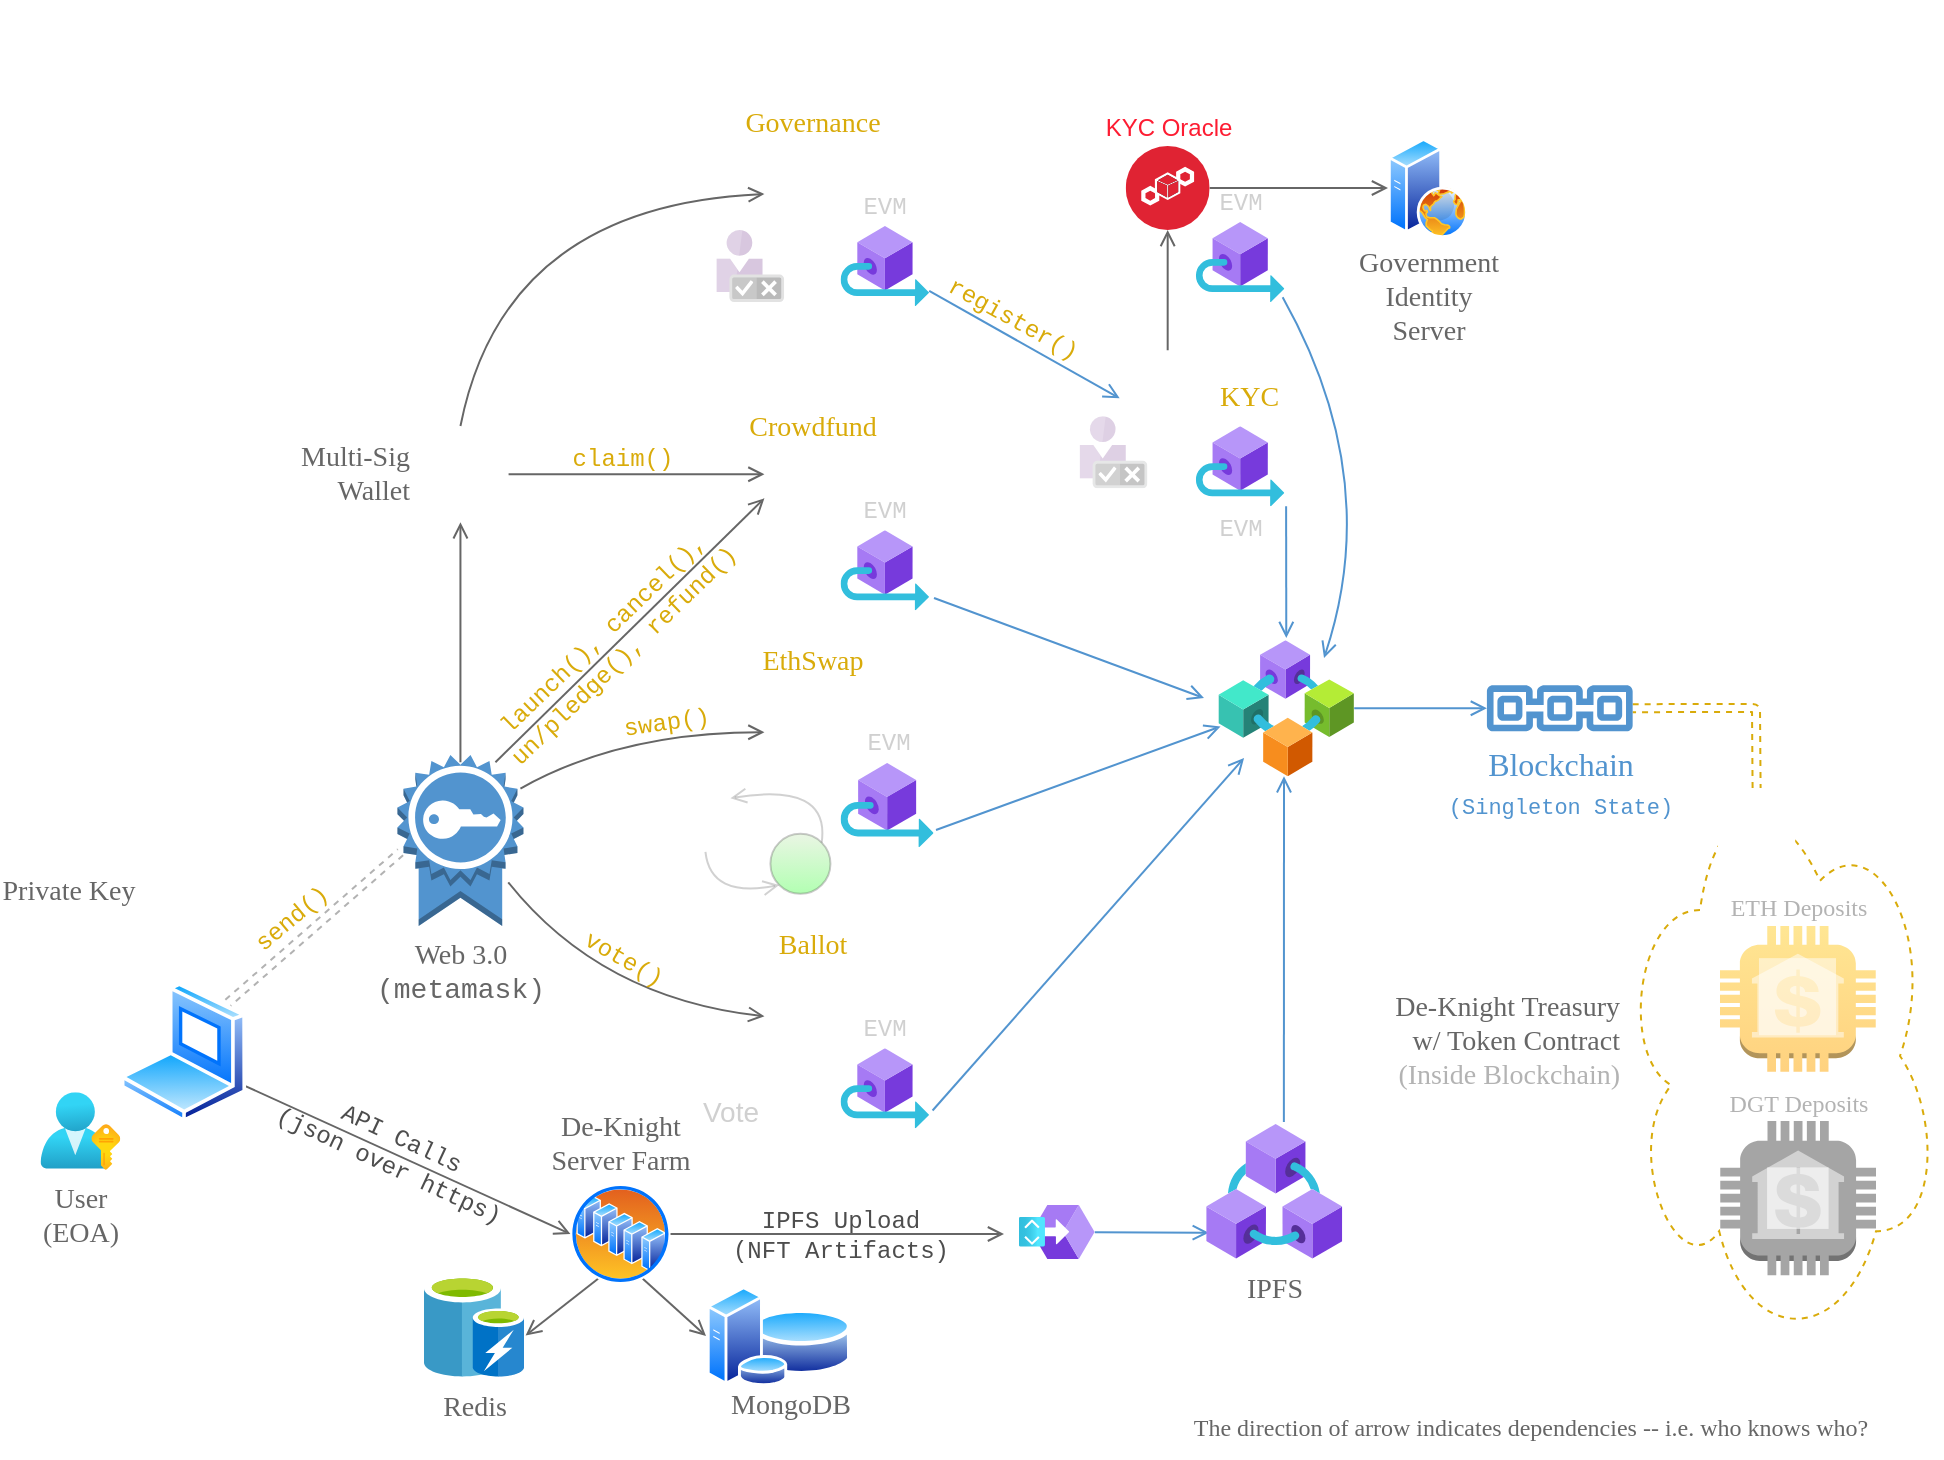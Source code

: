 <mxfile version="20.5.3" type="device"><diagram id="CzTbfuql-36a4De3iNGV" name="de-knight-architecture"><mxGraphModel dx="1221" dy="1400" grid="1" gridSize="10" guides="1" tooltips="1" connect="1" arrows="1" fold="1" page="1" pageScale="1" pageWidth="1169" pageHeight="827" math="0" shadow="0"><root><mxCell id="0"/><mxCell id="1" parent="0"/><mxCell id="_L-qcGpLO0ZkejXFmKvJ-22" value="" style="shape=image;html=1;verticalAlign=top;verticalLabelPosition=bottom;labelBackgroundColor=#ffffff;imageAspect=0;aspect=fixed;image=https://cdn0.iconfinder.com/data/icons/web-development-and-studio/512/12_bank_Architecture_building_court_estate_government_house_property-128.png;dashed=1;strokeColor=#D45B07;fontFamily=Comic Sans MS;fontSize=14;fontColor=#666666;fillColor=#B9E0A5;gradientColor=#00FF00;opacity=10;" vertex="1" parent="1"><mxGeometry x="825" y="-799" width="128" height="128" as="geometry"/></mxCell><mxCell id="_L-qcGpLO0ZkejXFmKvJ-14" value="&lt;font style=&quot;font-size: 14px;&quot;&gt;&lt;font style=&quot;font-size: 14px;&quot; color=&quot;#666666&quot;&gt;De-Knight Treasury&lt;br&gt;w/ Token Contract&lt;/font&gt;&lt;br&gt;(Inside Blockchain)&lt;/font&gt;" style="ellipse;shape=cloud;whiteSpace=wrap;html=1;labelBackgroundColor=none;fontFamily=Comic Sans MS;fontSize=11;fontColor=#B3B3B3;fillColor=none;dashed=1;strokeColor=#D9AB0A;labelPosition=left;verticalLabelPosition=middle;align=right;verticalAlign=middle;spacing=0;spacingLeft=13;spacingBottom=0;spacingTop=-15;" vertex="1" parent="1"><mxGeometry x="958" y="-417" width="160" height="292" as="geometry"/></mxCell><mxCell id="8PRdPqcWEEvDvs5QWRET-10" value="&lt;font style=&quot;font-size: 14px;&quot;&gt;EthSwap&lt;/font&gt;" style="shape=image;html=1;verticalAlign=bottom;verticalLabelPosition=top;labelBackgroundColor=none;imageAspect=0;aspect=fixed;image=https://cdn1.iconfinder.com/data/icons/business-488/128/12-128.png;imageBackground=none;imageBorder=none;fontColor=#D9AB0A;fontStyle=0;labelPosition=center;align=center;fontSize=14;fontFamily=Comic Sans MS;" parent="1" vertex="1"><mxGeometry x="530.22" y="-456.87" width="48" height="48" as="geometry"/></mxCell><mxCell id="tdxIL8HpgpXGs9-Mnloz-49" style="edgeStyle=none;curved=1;orthogonalLoop=1;jettySize=auto;html=1;entryX=0;entryY=0.25;entryDx=0;entryDy=0;strokeColor=#666666;fontColor=#4D4D4D;endArrow=open;endFill=0;spacingBottom=0;spacingTop=0;fontSize=14;" parent="1" source="8PRdPqcWEEvDvs5QWRET-11" target="tdxIL8HpgpXGs9-Mnloz-20" edge="1"><mxGeometry relative="1" as="geometry"/></mxCell><mxCell id="tdxIL8HpgpXGs9-Mnloz-51" value="claim()" style="edgeLabel;html=1;align=center;verticalAlign=middle;resizable=0;points=[];fontColor=#D9AB0A;labelBackgroundColor=none;fontSize=12;spacingBottom=1;fontStyle=0;fontFamily=Courier New;" parent="tdxIL8HpgpXGs9-Mnloz-49" vertex="1" connectable="0"><mxGeometry x="-0.342" y="-3" relative="1" as="geometry"><mxPoint x="14" y="-10" as="offset"/></mxGeometry></mxCell><mxCell id="tdxIL8HpgpXGs9-Mnloz-97" style="edgeStyle=none;curved=1;orthogonalLoop=1;jettySize=auto;html=1;exitX=0.5;exitY=0;exitDx=0;exitDy=0;entryX=0;entryY=0.5;entryDx=0;entryDy=0;strokeColor=#666666;fontSize=14;fontColor=#FD1C32;endArrow=open;endFill=0;" parent="1" source="8PRdPqcWEEvDvs5QWRET-11" target="tdxIL8HpgpXGs9-Mnloz-94" edge="1"><mxGeometry relative="1" as="geometry"><Array as="points"><mxPoint x="400" y="-696"/></Array></mxGeometry></mxCell><mxCell id="8PRdPqcWEEvDvs5QWRET-11" value="Multi-Sig&lt;br&gt;Wallet&lt;br style=&quot;font-size: 14px;&quot;&gt;" style="shape=image;html=1;verticalAlign=middle;verticalLabelPosition=middle;labelBackgroundColor=none;imageAspect=0;aspect=fixed;image=https://cdn4.iconfinder.com/data/icons/success-filloutline/64/paper-contract-document-files_and_folders-user-128.png;imageBackground=none;labelPosition=left;align=right;fontColor=#666666;fontSize=14;fontFamily=Comic Sans MS;fontStyle=0" parent="1" vertex="1"><mxGeometry x="354.16" y="-586" width="48.13" height="48.13" as="geometry"/></mxCell><mxCell id="tdxIL8HpgpXGs9-Mnloz-29" style="edgeStyle=none;curved=1;orthogonalLoop=1;jettySize=auto;html=1;strokeColor=#5294CF;fontColor=#D9AB0A;endArrow=open;endFill=0;entryX=0.017;entryY=0.634;entryDx=0;entryDy=0;entryPerimeter=0;" parent="1" edge="1" target="8PRdPqcWEEvDvs5QWRET-1"><mxGeometry relative="1" as="geometry"><mxPoint x="616" y="-384" as="sourcePoint"/><mxPoint x="752.43" y="-432.21" as="targetPoint"/></mxGeometry></mxCell><mxCell id="tdxIL8HpgpXGs9-Mnloz-2" value="EVM" style="aspect=fixed;html=1;points=[];align=center;image;fontSize=12;image=img/lib/azure2/blockchain/Outbound_Connection.svg;fontColor=#666666;fontStyle=0;verticalAlign=bottom;labelPosition=center;verticalLabelPosition=top;textOpacity=30;fontFamily=Courier New;labelBackgroundColor=none;" parent="1" vertex="1"><mxGeometry x="568.22" y="-417.52" width="46.59" height="42" as="geometry"/></mxCell><mxCell id="tdxIL8HpgpXGs9-Mnloz-7" style="orthogonalLoop=1;jettySize=auto;html=1;entryX=0;entryY=0.75;entryDx=0;entryDy=0;fontColor=#D9AB0A;endArrow=open;endFill=0;strokeColor=#666666;curved=1;exitX=1;exitY=0;exitDx=0;exitDy=0;shape=link;dashed=1;opacity=50;" parent="1" source="tdxIL8HpgpXGs9-Mnloz-5" edge="1"><mxGeometry relative="1" as="geometry"><mxPoint x="258.22" y="-287.87" as="sourcePoint"/><Array as="points"/><mxPoint x="348.22" y="-372.87" as="targetPoint"/></mxGeometry></mxCell><mxCell id="tdxIL8HpgpXGs9-Mnloz-10" style="edgeStyle=none;orthogonalLoop=1;jettySize=auto;html=1;fontColor=#D9AB0A;endArrow=open;endFill=0;curved=1;strokeColor=#666666;entryX=0;entryY=0.5;entryDx=0;entryDy=0;exitX=1;exitY=0.75;exitDx=0;exitDy=0;fontSize=12;" parent="1" source="tdxIL8HpgpXGs9-Mnloz-5" target="tdxIL8HpgpXGs9-Mnloz-9" edge="1"><mxGeometry relative="1" as="geometry"><mxPoint x="248.22" y="-257.87" as="sourcePoint"/><mxPoint x="248.22" y="-254.09" as="targetPoint"/><Array as="points"/></mxGeometry></mxCell><mxCell id="tdxIL8HpgpXGs9-Mnloz-17" value="API Calls&lt;br style=&quot;font-size: 12px;&quot;&gt;(json over https)" style="edgeLabel;html=1;align=center;verticalAlign=middle;resizable=0;points=[];fontColor=#4D4D4D;labelBackgroundColor=none;rotation=25;fontSize=12;spacingTop=13;fontFamily=Courier New;fontStyle=0" parent="tdxIL8HpgpXGs9-Mnloz-10" vertex="1" connectable="0"><mxGeometry x="-0.334" y="-18" relative="1" as="geometry"><mxPoint x="32" y="-13" as="offset"/></mxGeometry></mxCell><mxCell id="tdxIL8HpgpXGs9-Mnloz-5" value="" style="aspect=fixed;perimeter=ellipsePerimeter;html=1;align=center;shadow=0;dashed=0;spacingTop=0;image;image=img/lib/active_directory/laptop_client.svg;fontColor=#666666;" parent="1" vertex="1"><mxGeometry x="208.22" y="-307.87" width="63" height="70" as="geometry"/></mxCell><mxCell id="tdxIL8HpgpXGs9-Mnloz-8" style="edgeStyle=none;orthogonalLoop=1;jettySize=auto;html=1;entryX=0;entryY=0.5;entryDx=0;entryDy=0;fontColor=#D9AB0A;endArrow=open;endFill=0;strokeColor=#666666;curved=1;fontSize=14;" parent="1" target="8PRdPqcWEEvDvs5QWRET-10" edge="1"><mxGeometry relative="1" as="geometry"><Array as="points"><mxPoint x="458.22" y="-432.87"/></Array><mxPoint x="408.22" y="-404.745" as="sourcePoint"/></mxGeometry></mxCell><mxCell id="tdxIL8HpgpXGs9-Mnloz-106" value="swap()" style="edgeLabel;html=1;align=center;verticalAlign=middle;resizable=0;points=[];fontSize=12;fontColor=#D9AB0A;rotation=352;labelBackgroundColor=none;spacingBottom=2;fontStyle=0;fontFamily=Courier New;" parent="tdxIL8HpgpXGs9-Mnloz-8" vertex="1" connectable="0"><mxGeometry x="0.203" y="-7" relative="1" as="geometry"><mxPoint x="2" y="-10" as="offset"/></mxGeometry></mxCell><mxCell id="tdxIL8HpgpXGs9-Mnloz-21" style="edgeStyle=none;curved=1;orthogonalLoop=1;jettySize=auto;html=1;entryX=0;entryY=0.5;entryDx=0;entryDy=0;strokeColor=#666666;fontColor=#D9AB0A;endArrow=open;endFill=0;" parent="1" target="tdxIL8HpgpXGs9-Mnloz-20" edge="1"><mxGeometry relative="1" as="geometry"><Array as="points"/><mxPoint x="395.72" y="-417.87" as="sourcePoint"/></mxGeometry></mxCell><mxCell id="_L-qcGpLO0ZkejXFmKvJ-9" value="&lt;font style=&quot;font-size: 12px;&quot;&gt;launch(), cancel(),&lt;br style=&quot;font-size: 12px;&quot;&gt;un/pledge(), refund()&lt;/font&gt;" style="edgeLabel;html=1;align=center;verticalAlign=middle;resizable=0;points=[];fontSize=12;fontColor=#D9AB0A;labelBackgroundColor=none;rotation=316;fontStyle=0;fontFamily=Courier New;" vertex="1" connectable="0" parent="tdxIL8HpgpXGs9-Mnloz-21"><mxGeometry x="-0.17" y="-7" relative="1" as="geometry"><mxPoint x="-2" y="-8" as="offset"/></mxGeometry></mxCell><mxCell id="tdxIL8HpgpXGs9-Mnloz-50" style="edgeStyle=none;curved=1;orthogonalLoop=1;jettySize=auto;html=1;entryX=0.5;entryY=1;entryDx=0;entryDy=0;strokeColor=#666666;fontColor=#D9AB0A;endArrow=open;endFill=0;" parent="1" target="8PRdPqcWEEvDvs5QWRET-11" edge="1"><mxGeometry relative="1" as="geometry"><mxPoint x="378.221" y="-417.87" as="sourcePoint"/></mxGeometry></mxCell><mxCell id="tdxIL8HpgpXGs9-Mnloz-74" style="edgeStyle=none;curved=1;orthogonalLoop=1;jettySize=auto;html=1;strokeColor=#666666;fontSize=14;fontColor=#D45B07;endArrow=open;endFill=0;entryX=0;entryY=0.5;entryDx=0;entryDy=0;" parent="1" target="tdxIL8HpgpXGs9-Mnloz-71" edge="1"><mxGeometry relative="1" as="geometry"><mxPoint x="494.389" y="-298.224" as="targetPoint"/><Array as="points"><mxPoint x="448.22" y="-300"/></Array><mxPoint x="402.119" y="-357.87" as="sourcePoint"/></mxGeometry></mxCell><mxCell id="_L-qcGpLO0ZkejXFmKvJ-32" value="vote()" style="edgeLabel;html=1;align=center;verticalAlign=middle;resizable=0;points=[];fontSize=12;fontFamily=Courier New;fontColor=#D9AB0A;rotation=30;labelBackgroundColor=none;" vertex="1" connectable="0" parent="tdxIL8HpgpXGs9-Mnloz-74"><mxGeometry x="-0.205" y="12" relative="1" as="geometry"><mxPoint x="9" y="-2" as="offset"/></mxGeometry></mxCell><mxCell id="tdxIL8HpgpXGs9-Mnloz-11" style="edgeStyle=none;curved=1;orthogonalLoop=1;jettySize=auto;html=1;fontColor=#D9AB0A;endArrow=open;endFill=0;strokeColor=#666666;exitX=1;exitY=0.5;exitDx=0;exitDy=0;fontSize=14;" parent="1" source="tdxIL8HpgpXGs9-Mnloz-9" edge="1"><mxGeometry relative="1" as="geometry"><mxPoint x="378.22" y="-107.87" as="sourcePoint"/><mxPoint x="650" y="-182" as="targetPoint"/><Array as="points"/></mxGeometry></mxCell><mxCell id="tdxIL8HpgpXGs9-Mnloz-12" value="IPFS Upload&lt;br&gt;(NFT Artifacts)" style="edgeLabel;html=1;align=center;verticalAlign=middle;resizable=0;points=[];fontColor=#4D4D4D;rotation=0;fontSize=12;spacing=0;spacingTop=7;fontFamily=Courier New;fontStyle=0;labelBackgroundColor=none;" parent="tdxIL8HpgpXGs9-Mnloz-11" vertex="1" connectable="0"><mxGeometry x="0.05" y="11" relative="1" as="geometry"><mxPoint x="-3" y="8" as="offset"/></mxGeometry></mxCell><mxCell id="tdxIL8HpgpXGs9-Mnloz-119" style="edgeStyle=none;curved=1;orthogonalLoop=1;jettySize=auto;html=1;strokeColor=#666666;fontSize=12;fontColor=#666666;endArrow=open;endFill=0;exitX=0.25;exitY=1;exitDx=0;exitDy=0;entryX=1.016;entryY=0.583;entryDx=0;entryDy=0;entryPerimeter=0;" parent="1" source="tdxIL8HpgpXGs9-Mnloz-9" target="tdxIL8HpgpXGs9-Mnloz-118" edge="1"><mxGeometry relative="1" as="geometry"><mxPoint x="400" y="-86" as="sourcePoint"/><mxPoint x="460" y="-116" as="targetPoint"/></mxGeometry></mxCell><mxCell id="_L-qcGpLO0ZkejXFmKvJ-8" style="edgeStyle=none;rounded=0;orthogonalLoop=1;jettySize=auto;html=1;exitX=0.75;exitY=1;exitDx=0;exitDy=0;entryX=0;entryY=0.5;entryDx=0;entryDy=0;endArrow=open;endFill=0;fontColor=#666666;strokeColor=#666666;" edge="1" parent="1" source="tdxIL8HpgpXGs9-Mnloz-9" target="_L-qcGpLO0ZkejXFmKvJ-6"><mxGeometry relative="1" as="geometry"/></mxCell><mxCell id="tdxIL8HpgpXGs9-Mnloz-9" value="De-Knight&lt;br style=&quot;font-size: 14px;&quot;&gt;Server Farm" style="aspect=fixed;perimeter=ellipsePerimeter;html=1;align=center;shadow=0;dashed=0;spacingTop=0;image;image=img/lib/active_directory/server_farm.svg;fontColor=#666666;labelPosition=center;verticalLabelPosition=top;verticalAlign=bottom;fontSize=14;fontFamily=Comic Sans MS;fontStyle=0;labelBackgroundColor=none;" parent="1" vertex="1"><mxGeometry x="433.22" y="-207" width="50" height="50" as="geometry"/></mxCell><mxCell id="_L-qcGpLO0ZkejXFmKvJ-1" style="rounded=0;orthogonalLoop=1;jettySize=auto;html=1;entryX=0.019;entryY=0.805;entryDx=0;entryDy=0;entryPerimeter=0;endArrow=open;endFill=0;strokeColor=#5294CF;" edge="1" parent="1" source="tdxIL8HpgpXGs9-Mnloz-1" target="tdxIL8HpgpXGs9-Mnloz-23"><mxGeometry relative="1" as="geometry"/></mxCell><mxCell id="tdxIL8HpgpXGs9-Mnloz-1" value="" style="aspect=fixed;html=1;points=[];align=center;image;fontSize=12;image=img/lib/azure2/blockchain/Blockchain_Applications.svg;rotation=90;labelPosition=center;verticalLabelPosition=top;verticalAlign=bottom;" parent="1" vertex="1"><mxGeometry x="662.86" y="-202.0" width="27.05" height="38" as="geometry"/></mxCell><mxCell id="tdxIL8HpgpXGs9-Mnloz-20" value="&lt;font style=&quot;font-size: 14px;&quot;&gt;Crowdfund&lt;/font&gt;" style="shape=image;html=1;verticalAlign=bottom;verticalLabelPosition=top;labelBackgroundColor=none;imageAspect=0;aspect=fixed;image=https://cdn1.iconfinder.com/data/icons/business-488/128/12-128.png;imageBackground=none;imageBorder=none;fontColor=#D9AB0A;fontStyle=0;labelPosition=center;align=center;fontSize=14;fontFamily=Comic Sans MS;" parent="1" vertex="1"><mxGeometry x="530.22" y="-573.87" width="48" height="48" as="geometry"/></mxCell><mxCell id="tdxIL8HpgpXGs9-Mnloz-30" style="edgeStyle=none;curved=1;orthogonalLoop=1;jettySize=auto;html=1;strokeColor=#5294CF;fontColor=#D9AB0A;endArrow=open;endFill=0;" parent="1" edge="1"><mxGeometry relative="1" as="geometry"><mxPoint x="750" y="-450" as="targetPoint"/><mxPoint x="615" y="-500" as="sourcePoint"/></mxGeometry></mxCell><mxCell id="tdxIL8HpgpXGs9-Mnloz-22" value="EVM" style="aspect=fixed;html=1;points=[];align=center;image;fontSize=12;image=img/lib/azure2/blockchain/Outbound_Connection.svg;fontColor=#666666;fontStyle=0;verticalAlign=bottom;labelPosition=center;verticalLabelPosition=top;textOpacity=30;fontFamily=Courier New;labelBackgroundColor=none;" parent="1" vertex="1"><mxGeometry x="568.22" y="-533.87" width="44.38" height="40" as="geometry"/></mxCell><mxCell id="tdxIL8HpgpXGs9-Mnloz-112" style="edgeStyle=none;curved=1;orthogonalLoop=1;jettySize=auto;html=1;strokeColor=#5294CF;fontSize=12;fontColor=#7EA6E0;endArrow=open;endFill=0;" parent="1" source="8PRdPqcWEEvDvs5QWRET-1" target="tdxIL8HpgpXGs9-Mnloz-24" edge="1"><mxGeometry relative="1" as="geometry"/></mxCell><mxCell id="8PRdPqcWEEvDvs5QWRET-1" value="" style="aspect=fixed;html=1;points=[];align=center;image;fontSize=12;image=img/lib/azure2/blockchain/Consortium.svg;" parent="1" vertex="1"><mxGeometry x="757.11" y="-478.87" width="68" height="68" as="geometry"/></mxCell><mxCell id="tdxIL8HpgpXGs9-Mnloz-23" value="IPFS" style="aspect=fixed;html=1;points=[];align=center;image;fontSize=14;image=img/lib/azure2/blockchain/Azure_Blockchain_Service.svg;labelBackgroundColor=none;fontColor=#666666;labelPosition=center;verticalLabelPosition=bottom;verticalAlign=top;fontFamily=Comic Sans MS;fontStyle=0" parent="1" vertex="1"><mxGeometry x="751.11" y="-237.36" width="68" height="68" as="geometry"/></mxCell><mxCell id="_L-qcGpLO0ZkejXFmKvJ-15" style="edgeStyle=none;orthogonalLoop=1;jettySize=auto;html=1;entryX=0.5;entryY=0;entryDx=0;entryDy=0;strokeColor=#D9AB0A;fontFamily=Comic Sans MS;fontSize=11;fontColor=#B3B3B3;endArrow=oval;endFill=0;curved=1;shape=link;dashed=1;" edge="1" parent="1" source="tdxIL8HpgpXGs9-Mnloz-24" target="_L-qcGpLO0ZkejXFmKvJ-16"><mxGeometry relative="1" as="geometry"><Array as="points"><mxPoint x="1026" y="-445"/></Array></mxGeometry></mxCell><mxCell id="tdxIL8HpgpXGs9-Mnloz-24" value="Blockchain&lt;br&gt;&lt;font face=&quot;Courier New&quot; style=&quot;font-size: 11px;&quot;&gt;(Singleton State)&lt;/font&gt;" style="sketch=0;outlineConnect=0;fontColor=#5294CF;gradientColor=none;fillColor=#5294CF;strokeColor=none;dashed=0;verticalLabelPosition=bottom;verticalAlign=top;align=center;html=1;fontSize=16;fontStyle=0;aspect=fixed;shape=mxgraph.aws4.blockchain_resource;labelBackgroundColor=none;labelPosition=center;spacingLeft=0;fontFamily=Comic Sans MS;" parent="1" vertex="1"><mxGeometry x="888.89" y="-456.37" width="78" height="23" as="geometry"/></mxCell><mxCell id="tdxIL8HpgpXGs9-Mnloz-32" value="Private Key" style="shape=image;html=1;verticalAlign=bottom;verticalLabelPosition=top;labelBackgroundColor=none;imageAspect=0;aspect=fixed;image=https://cdn1.iconfinder.com/data/icons/cryptocurrency-blockchain-fintech-free/32/Cryptocurrency_digital_contract-128.png;fontColor=#666666;labelPosition=center;align=center;fontSize=14;fontFamily=Comic Sans MS;fontStyle=0" parent="1" vertex="1"><mxGeometry x="160" y="-342.09" width="43.09" height="43.09" as="geometry"/></mxCell><mxCell id="tdxIL8HpgpXGs9-Mnloz-34" value="" style="shape=image;html=1;verticalAlign=bottom;verticalLabelPosition=top;labelBackgroundColor=none;imageAspect=0;aspect=fixed;image=https://cdn1.iconfinder.com/data/icons/CrystalClear/128x128/devices/usbpendrive_unmount.png;fontColor=#666666;labelPosition=center;align=center;fontSize=14;fontFamily=Comic Sans MS;fontStyle=0" parent="1" vertex="1"><mxGeometry x="193.09" y="-298.09" width="31.22" height="31.22" as="geometry"/></mxCell><mxCell id="tdxIL8HpgpXGs9-Mnloz-48" value="" style="shape=image;html=1;verticalAlign=top;verticalLabelPosition=bottom;labelBackgroundColor=#ffffff;imageAspect=0;aspect=fixed;image=https://cdn3.iconfinder.com/data/icons/currency-and-cryptocurrency-signs/64/cryptocurrency_blockchain_Ethereum_ETH-128.png;fontColor=#D9AB0A;opacity=40;" parent="1" vertex="1"><mxGeometry x="280" y="-311.65" width="35" height="35" as="geometry"/></mxCell><mxCell id="tdxIL8HpgpXGs9-Mnloz-56" value="User&lt;br style=&quot;font-size: 14px;&quot;&gt;(EOA)" style="aspect=fixed;html=1;points=[];align=center;image;fontSize=14;image=img/lib/azure2/azure_stack/User_Subscriptions.svg;labelBackgroundColor=none;strokeColor=#FF0000;fontColor=#666666;fontFamily=Comic Sans MS;fontStyle=0" parent="1" vertex="1"><mxGeometry x="168.22" y="-252.91" width="40" height="38.82" as="geometry"/></mxCell><mxCell id="E9E_RVEKS9jWcRd-gd_T-1" value="" style="group;labelPosition=center;verticalLabelPosition=bottom;align=center;verticalAlign=top;fontFamily=Comic Sans MS;" parent="1" vertex="1" connectable="0"><mxGeometry x="1008.13" y="-238.481" width="77.87" height="77.121" as="geometry"/></mxCell><mxCell id="8PRdPqcWEEvDvs5QWRET-6" value="&lt;font face=&quot;Comic Sans MS&quot; color=&quot;#b3b3b3&quot;&gt;DGT Deposits&lt;/font&gt;" style="outlineConnect=0;dashed=0;verticalLabelPosition=top;verticalAlign=bottom;align=center;html=1;shape=mxgraph.aws3.bank;fillColor=#4D4D4D;strokeColor=#000000;opacity=50;labelPosition=center;" parent="E9E_RVEKS9jWcRd-gd_T-1" vertex="1"><mxGeometry width="77.87" height="77.121" as="geometry"/></mxCell><mxCell id="8PRdPqcWEEvDvs5QWRET-25" value="" style="shape=image;html=1;verticalAlign=top;verticalLabelPosition=bottom;labelBackgroundColor=#ffffff;imageAspect=0;aspect=fixed;image=https://cdn2.iconfinder.com/data/icons/harry-potter-solid-collection/60/50_-_Harry_Potter_-_Solid_-_Knight_Chess_Piece-128.png;imageBackground=default;opacity=60;" parent="E9E_RVEKS9jWcRd-gd_T-1" vertex="1"><mxGeometry x="23.4" y="23.175" width="30.771" height="30.771" as="geometry"/></mxCell><mxCell id="E9E_RVEKS9jWcRd-gd_T-15" value="&lt;font face=&quot;Comic Sans MS&quot; color=&quot;#b3b3b3&quot;&gt;ETH Deposits&lt;/font&gt;" style="outlineConnect=0;dashed=0;verticalLabelPosition=top;verticalAlign=bottom;align=center;html=1;shape=mxgraph.aws3.bank;fillColor=#ffcd28;strokeColor=#d79b00;gradientColor=#ffa500;opacity=50;labelPosition=center;" parent="1" vertex="1"><mxGeometry x="1008" y="-336" width="77.87" height="72.9" as="geometry"/></mxCell><mxCell id="8PRdPqcWEEvDvs5QWRET-22" value="" style="shape=image;html=1;verticalAlign=top;verticalLabelPosition=bottom;labelBackgroundColor=#ffffff;imageAspect=0;aspect=fixed;image=https://cdn3.iconfinder.com/data/icons/currency-and-cryptocurrency-signs/64/cryptocurrency_blockchain_Ethereum_ETH-128.png;imageBackground=default;opacity=50;" parent="1" vertex="1"><mxGeometry x="1027.49" y="-319.916" width="38.506" height="38.506" as="geometry"/></mxCell><mxCell id="tdxIL8HpgpXGs9-Mnloz-70" style="edgeStyle=none;curved=1;orthogonalLoop=1;jettySize=auto;html=1;strokeColor=#5294CF;fontColor=#D9AB0A;endArrow=open;endFill=0;exitX=0.571;exitY=-0.009;exitDx=0;exitDy=0;exitPerimeter=0;" parent="1" edge="1" source="tdxIL8HpgpXGs9-Mnloz-23"><mxGeometry relative="1" as="geometry"><mxPoint x="730" y="-397.87" as="sourcePoint"/><mxPoint x="790" y="-410.87" as="targetPoint"/></mxGeometry></mxCell><mxCell id="tdxIL8HpgpXGs9-Mnloz-71" value="&lt;font style=&quot;font-size: 14px;&quot;&gt;Ballot&lt;br style=&quot;font-size: 14px;&quot;&gt;&lt;/font&gt;" style="shape=image;html=1;verticalAlign=bottom;verticalLabelPosition=top;labelBackgroundColor=none;imageAspect=0;aspect=fixed;image=https://cdn1.iconfinder.com/data/icons/business-488/128/12-128.png;imageBackground=none;imageBorder=none;fontColor=#D9AB0A;fontStyle=0;labelPosition=center;align=center;fontSize=14;fontFamily=Comic Sans MS;" parent="1" vertex="1"><mxGeometry x="530.22" y="-314.87" width="48" height="48" as="geometry"/></mxCell><mxCell id="tdxIL8HpgpXGs9-Mnloz-80" style="edgeStyle=none;curved=1;orthogonalLoop=1;jettySize=auto;html=1;strokeColor=#5294CF;fontSize=14;fontColor=#666666;endArrow=open;endFill=0;exitX=1.038;exitY=0.778;exitDx=0;exitDy=0;exitPerimeter=0;entryX=0.19;entryY=0.866;entryDx=0;entryDy=0;entryPerimeter=0;" parent="1" edge="1" target="8PRdPqcWEEvDvs5QWRET-1" source="tdxIL8HpgpXGs9-Mnloz-72"><mxGeometry relative="1" as="geometry"><mxPoint x="600" y="-266" as="sourcePoint"/><mxPoint x="668.22" y="-430" as="targetPoint"/><Array as="points"/></mxGeometry></mxCell><mxCell id="tdxIL8HpgpXGs9-Mnloz-72" value="EVM" style="aspect=fixed;html=1;points=[];align=center;image;fontSize=12;image=img/lib/azure2/blockchain/Outbound_Connection.svg;fontColor=#666666;fontStyle=0;verticalAlign=bottom;labelPosition=center;verticalLabelPosition=top;textOpacity=30;fontFamily=Courier New;labelBackgroundColor=none;" parent="1" vertex="1"><mxGeometry x="568.22" y="-274.87" width="44.38" height="40" as="geometry"/></mxCell><mxCell id="tdxIL8HpgpXGs9-Mnloz-76" value="Vote" style="shape=image;html=1;verticalAlign=top;verticalLabelPosition=bottom;labelBackgroundColor=none;imageAspect=0;aspect=fixed;image=https://cdn0.iconfinder.com/data/icons/Free-PSD-blogging-icons-Bimbilini/64/thumbs_up.png;dashed=1;strokeColor=#666666;fontSize=14;fontColor=#666666;fillColor=#D45B07;opacity=45;spacingTop=-7;textOpacity=30;" parent="1" vertex="1"><mxGeometry x="496.22" y="-285.35" width="34" height="34" as="geometry"/></mxCell><mxCell id="tdxIL8HpgpXGs9-Mnloz-36" value="" style="group;opacity=30;textOpacity=30;" parent="1" vertex="1" connectable="0"><mxGeometry x="533.22" y="-382.09" width="40" height="40" as="geometry"/></mxCell><mxCell id="tdxIL8HpgpXGs9-Mnloz-46" value="" style="group;opacity=30;textOpacity=30;" parent="tdxIL8HpgpXGs9-Mnloz-36" vertex="1" connectable="0"><mxGeometry width="30" height="30" as="geometry"/></mxCell><mxCell id="E9E_RVEKS9jWcRd-gd_T-7" value="" style="ellipse;whiteSpace=wrap;html=1;strokeColor=#4D4D4D;fillColor=#B9E0A5;gradientColor=#00FF00;container=0;opacity=30;textOpacity=30;" parent="tdxIL8HpgpXGs9-Mnloz-46" vertex="1"><mxGeometry width="30" height="30" as="geometry"/></mxCell><mxCell id="E9E_RVEKS9jWcRd-gd_T-6" value="" style="shape=image;html=1;verticalAlign=top;verticalLabelPosition=bottom;labelBackgroundColor=#ffffff;imageAspect=0;aspect=fixed;image=https://cdn2.iconfinder.com/data/icons/harry-potter-outline-collection-1/60/50_-_Harry_Potter_-_Outline_-_Knight_Chess_Piece-128.png;strokeColor=#000000;fillColor=#4D4D4D;container=0;opacity=30;textOpacity=30;" parent="tdxIL8HpgpXGs9-Mnloz-46" vertex="1"><mxGeometry x="5" y="5" width="20" height="20" as="geometry"/></mxCell><mxCell id="tdxIL8HpgpXGs9-Mnloz-43" value="" style="endArrow=open;html=1;strokeColor=#666666;fontColor=#D9AB0A;curved=1;endFill=0;entryX=0;entryY=1;entryDx=0;entryDy=0;exitX=0.5;exitY=1;exitDx=0;exitDy=0;opacity=30;textOpacity=30;" parent="1" source="8PRdPqcWEEvDvs5QWRET-12" target="E9E_RVEKS9jWcRd-gd_T-7" edge="1"><mxGeometry width="50" height="50" relative="1" as="geometry"><mxPoint x="503.22" y="-362.09" as="sourcePoint"/><mxPoint x="543.22" y="-339.87" as="targetPoint"/><Array as="points"><mxPoint x="503.22" y="-349.87"/></Array></mxGeometry></mxCell><mxCell id="8PRdPqcWEEvDvs5QWRET-12" value="" style="shape=image;html=1;verticalAlign=top;verticalLabelPosition=bottom;labelBackgroundColor=#ffffff;imageAspect=0;aspect=fixed;image=https://cdn3.iconfinder.com/data/icons/currency-and-cryptocurrency-signs/64/cryptocurrency_blockchain_Ethereum_ETH-128.png;container=0;opacity=40;" parent="1" vertex="1"><mxGeometry x="483.22" y="-408.09" width="35" height="35" as="geometry"/></mxCell><mxCell id="tdxIL8HpgpXGs9-Mnloz-44" value="" style="endArrow=open;html=1;strokeColor=#666666;fontColor=#D9AB0A;curved=1;endFill=0;exitX=1;exitY=0;exitDx=0;exitDy=0;opacity=30;textOpacity=30;" parent="1" source="E9E_RVEKS9jWcRd-gd_T-7" edge="1"><mxGeometry width="50" height="50" relative="1" as="geometry"><mxPoint x="553.22" y="-368.09" as="sourcePoint"/><mxPoint x="513.22" y="-399.87" as="targetPoint"/><Array as="points"><mxPoint x="563.22" y="-408.09"/></Array></mxGeometry></mxCell><mxCell id="tdxIL8HpgpXGs9-Mnloz-79" value="" style="shape=image;html=1;verticalAlign=top;verticalLabelPosition=bottom;labelBackgroundColor=#ffffff;imageAspect=0;aspect=fixed;image=https://cdn4.iconfinder.com/data/icons/success-filloutline/64/Income-cash-money-banking-business-128.png;dashed=1;fontFamily=Helvetica;fontSize=14;fontColor=#666666;align=center;strokeColor=#666666;fillColor=#D45B07;opacity=30;" parent="1" vertex="1"><mxGeometry x="585" y="-600" width="38" height="38" as="geometry"/></mxCell><mxCell id="tdxIL8HpgpXGs9-Mnloz-85" value="" style="sketch=0;aspect=fixed;html=1;points=[];align=center;image;fontSize=12;image=img/lib/mscae/Customer_Lockbox.svg;dashed=1;labelBackgroundColor=none;strokeColor=#666666;fontColor=#666666;fillColor=#D45B07;opacity=25;" parent="1" vertex="1"><mxGeometry x="687.84" y="-590.87" width="33.84" height="36" as="geometry"/></mxCell><mxCell id="tdxIL8HpgpXGs9-Mnloz-98" style="edgeStyle=none;curved=1;orthogonalLoop=1;jettySize=auto;html=1;entryX=0.5;entryY=1;entryDx=0;entryDy=0;strokeColor=#666666;fontSize=14;fontColor=#FD1C32;endArrow=open;endFill=0;" parent="1" source="tdxIL8HpgpXGs9-Mnloz-86" target="tdxIL8HpgpXGs9-Mnloz-91" edge="1"><mxGeometry relative="1" as="geometry"/></mxCell><mxCell id="tdxIL8HpgpXGs9-Mnloz-86" value="&lt;font style=&quot;font-size: 14px;&quot;&gt;KYC&lt;br style=&quot;font-size: 14px;&quot;&gt;&lt;/font&gt;" style="shape=image;html=1;verticalAlign=middle;verticalLabelPosition=middle;labelBackgroundColor=none;imageAspect=0;aspect=fixed;image=https://cdn1.iconfinder.com/data/icons/business-488/128/12-128.png;imageBackground=none;imageBorder=none;fontColor=#D9AB0A;fontStyle=0;labelPosition=right;align=left;fontSize=14;fontFamily=Comic Sans MS;" parent="1" vertex="1"><mxGeometry x="707.84" y="-623.87" width="48" height="48" as="geometry"/></mxCell><mxCell id="_L-qcGpLO0ZkejXFmKvJ-25" style="edgeStyle=none;curved=1;orthogonalLoop=1;jettySize=auto;html=1;entryX=0.53;entryY=-0.017;entryDx=0;entryDy=0;entryPerimeter=0;strokeColor=#5294CF;fontFamily=Comic Sans MS;fontSize=14;fontColor=#666666;endArrow=open;endFill=0;" edge="1" parent="1"><mxGeometry relative="1" as="geometry"><mxPoint x="791.058" y="-545.87" as="sourcePoint"/><mxPoint x="791.15" y="-480.026" as="targetPoint"/></mxGeometry></mxCell><mxCell id="tdxIL8HpgpXGs9-Mnloz-87" value="EVM" style="aspect=fixed;html=1;points=[];align=center;image;fontSize=12;image=img/lib/azure2/blockchain/Outbound_Connection.svg;fontColor=#666666;fontStyle=0;verticalAlign=top;labelPosition=center;verticalLabelPosition=bottom;textOpacity=30;fontFamily=Courier New;labelBackgroundColor=none;spacing=0;" parent="1" vertex="1"><mxGeometry x="745.84" y="-585.87" width="44.38" height="40" as="geometry"/></mxCell><mxCell id="tdxIL8HpgpXGs9-Mnloz-90" value="Government&lt;br style=&quot;font-size: 14px;&quot;&gt;Identity&lt;br&gt;Server" style="aspect=fixed;perimeter=ellipsePerimeter;html=1;align=center;shadow=0;dashed=0;spacingTop=0;image;image=img/lib/active_directory/web_server.svg;labelBackgroundColor=none;strokeColor=#666666;fontSize=14;fontColor=#666666;fillColor=#D45B07;fontFamily=Comic Sans MS;fontStyle=0;spacing=0;" parent="1" vertex="1"><mxGeometry x="842" y="-730" width="40" height="50" as="geometry"/></mxCell><mxCell id="tdxIL8HpgpXGs9-Mnloz-99" style="edgeStyle=none;curved=1;orthogonalLoop=1;jettySize=auto;html=1;entryX=0;entryY=0.5;entryDx=0;entryDy=0;strokeColor=#666666;fontSize=14;fontColor=#FD1C32;endArrow=open;endFill=0;" parent="1" source="tdxIL8HpgpXGs9-Mnloz-91" target="tdxIL8HpgpXGs9-Mnloz-90" edge="1"><mxGeometry relative="1" as="geometry"/></mxCell><mxCell id="tdxIL8HpgpXGs9-Mnloz-91" value="" style="aspect=fixed;perimeter=ellipsePerimeter;html=1;align=center;shadow=0;dashed=0;fontColor=#FD1C32;labelBackgroundColor=none;fontSize=14;spacingTop=3;image;image=img/lib/ibm/security/blockchain_security_service.svg;strokeColor=#666666;fillColor=#D45B07;labelPosition=center;verticalLabelPosition=top;verticalAlign=bottom;labelBorderColor=none;fontFamily=Comic Sans MS;fontStyle=0" parent="1" vertex="1"><mxGeometry x="710.84" y="-726.0" width="42" height="42" as="geometry"/></mxCell><mxCell id="tdxIL8HpgpXGs9-Mnloz-93" value="" style="sketch=0;aspect=fixed;html=1;points=[];align=center;image;fontSize=12;image=img/lib/mscae/Customer_Lockbox.svg;dashed=1;labelBackgroundColor=none;strokeColor=#666666;fontColor=#666666;fillColor=#D45B07;opacity=30;" parent="1" vertex="1"><mxGeometry x="506.22" y="-684" width="33.84" height="36" as="geometry"/></mxCell><mxCell id="tdxIL8HpgpXGs9-Mnloz-94" value="&lt;font style=&quot;font-size: 14px;&quot;&gt;Governance&lt;br style=&quot;font-size: 14px;&quot;&gt;&lt;/font&gt;" style="shape=image;html=1;verticalAlign=bottom;verticalLabelPosition=top;labelBackgroundColor=none;imageAspect=0;aspect=fixed;image=https://cdn1.iconfinder.com/data/icons/business-488/128/12-128.png;imageBackground=none;imageBorder=none;fontColor=#D9AB0A;fontStyle=0;labelPosition=center;align=center;fontSize=14;fontFamily=Comic Sans MS;" parent="1" vertex="1"><mxGeometry x="530.22" y="-726" width="48" height="48" as="geometry"/></mxCell><mxCell id="tdxIL8HpgpXGs9-Mnloz-96" value="" style="edgeStyle=none;curved=1;orthogonalLoop=1;jettySize=auto;html=1;entryX=0;entryY=0.5;entryDx=0;entryDy=0;strokeColor=#5294CF;fontSize=14;fontColor=#4D4D4D;endArrow=open;endFill=0;" parent="1" source="tdxIL8HpgpXGs9-Mnloz-95" target="tdxIL8HpgpXGs9-Mnloz-86" edge="1"><mxGeometry x="-0.306" y="-7" relative="1" as="geometry"><mxPoint x="-1" as="offset"/></mxGeometry></mxCell><mxCell id="tdxIL8HpgpXGs9-Mnloz-103" value="register()" style="edgeLabel;html=1;align=center;verticalAlign=middle;resizable=0;points=[];fontSize=12;fontColor=#D9AB0A;rotation=29;labelBackgroundColor=none;fontStyle=0;fontFamily=Courier New;spacing=0;spacingBottom=4;" parent="tdxIL8HpgpXGs9-Mnloz-96" vertex="1" connectable="0"><mxGeometry x="-0.427" y="2" relative="1" as="geometry"><mxPoint x="12" y="2" as="offset"/></mxGeometry></mxCell><mxCell id="tdxIL8HpgpXGs9-Mnloz-95" value="EVM" style="aspect=fixed;html=1;points=[];align=center;image;fontSize=12;image=img/lib/azure2/blockchain/Outbound_Connection.svg;fontColor=#666666;fontStyle=0;verticalAlign=bottom;labelPosition=center;verticalLabelPosition=top;textOpacity=30;fontFamily=Courier New;labelBackgroundColor=none;" parent="1" vertex="1"><mxGeometry x="568.22" y="-686" width="44.38" height="40" as="geometry"/></mxCell><mxCell id="_L-qcGpLO0ZkejXFmKvJ-27" style="edgeStyle=none;curved=1;orthogonalLoop=1;jettySize=auto;html=1;strokeColor=#5294CF;fontFamily=Comic Sans MS;fontSize=14;fontColor=#666666;endArrow=open;endFill=0;exitX=0.98;exitY=0.941;exitDx=0;exitDy=0;exitPerimeter=0;" edge="1" parent="1" source="tdxIL8HpgpXGs9-Mnloz-100"><mxGeometry relative="1" as="geometry"><mxPoint x="810" y="-470" as="targetPoint"/><Array as="points"><mxPoint x="840" y="-560"/></Array></mxGeometry></mxCell><mxCell id="tdxIL8HpgpXGs9-Mnloz-100" value="EVM" style="aspect=fixed;html=1;points=[];align=center;image;fontSize=12;image=img/lib/azure2/blockchain/Outbound_Connection.svg;fontColor=#666666;fontStyle=0;verticalAlign=bottom;labelPosition=center;verticalLabelPosition=top;textOpacity=30;fontFamily=Courier New;labelBackgroundColor=none;" parent="1" vertex="1"><mxGeometry x="745.84" y="-688" width="44.38" height="40" as="geometry"/></mxCell><mxCell id="tdxIL8HpgpXGs9-Mnloz-118" value="Redis" style="sketch=0;aspect=fixed;html=1;points=[];align=center;image;fontSize=14;image=img/lib/mscae/Cache_including_Redis.svg;dashed=1;labelBackgroundColor=none;strokeColor=#666666;fontColor=#666666;fillColor=#6666FF;labelPosition=center;verticalLabelPosition=bottom;verticalAlign=top;fontFamily=Comic Sans MS;fontStyle=0" parent="1" vertex="1"><mxGeometry x="360" y="-160.36" width="50" height="50" as="geometry"/></mxCell><mxCell id="tdxIL8HpgpXGs9-Mnloz-120" value="" style="shape=image;html=1;verticalAlign=top;verticalLabelPosition=bottom;labelBackgroundColor=#ffffff;imageAspect=0;aspect=fixed;image=https://cdn2.iconfinder.com/data/icons/shopping-elements-6/64/26-Messages_Box-128.png;dashed=1;strokeColor=#666666;fontSize=12;fontColor=#666666;fillColor=#6666FF;imageBackground=none;" parent="1" vertex="1"><mxGeometry x="380" y="-616.74" width="42.87" height="42.87" as="geometry"/></mxCell><mxCell id="tdxIL8HpgpXGs9-Mnloz-121" value="KYC Oracle" style="text;html=1;align=center;verticalAlign=middle;resizable=0;points=[];autosize=1;strokeColor=none;fillColor=none;fontSize=12;fontColor=#FD1C32;labelBackgroundColor=none;" parent="1" vertex="1"><mxGeometry x="686.84" y="-750" width="90" height="30" as="geometry"/></mxCell><mxCell id="_L-qcGpLO0ZkejXFmKvJ-7" value="" style="group;fontFamily=Comic Sans MS;fontStyle=0;fontSize=14;" vertex="1" connectable="0" parent="1"><mxGeometry x="501" y="-156" width="72.78" height="50" as="geometry"/></mxCell><mxCell id="_L-qcGpLO0ZkejXFmKvJ-5" value="&lt;font color=&quot;#666666&quot; style=&quot;font-size: 14px;&quot;&gt;MongoDB&lt;/font&gt;" style="aspect=fixed;perimeter=ellipsePerimeter;html=1;align=center;shadow=0;dashed=0;spacingTop=0;image;image=img/lib/active_directory/database.svg;spacing=0;spacingRight=12;fontSize=14;fontFamily=Comic Sans MS;labelBackgroundColor=none;" vertex="1" parent="_L-qcGpLO0ZkejXFmKvJ-7"><mxGeometry x="22.78" y="9.5" width="50" height="37" as="geometry"/></mxCell><mxCell id="_L-qcGpLO0ZkejXFmKvJ-6" value="" style="aspect=fixed;perimeter=ellipsePerimeter;html=1;align=center;shadow=0;dashed=0;spacingTop=3;image;image=img/lib/active_directory/database_server.svg;" vertex="1" parent="_L-qcGpLO0ZkejXFmKvJ-7"><mxGeometry width="41" height="50" as="geometry"/></mxCell><mxCell id="_L-qcGpLO0ZkejXFmKvJ-16" value="" style="shape=image;html=1;verticalAlign=top;verticalLabelPosition=bottom;labelBackgroundColor=#ffffff;imageAspect=0;aspect=fixed;image=https://cdn1.iconfinder.com/data/icons/business-488/128/12-128.png;shadow=0;dashed=0;fontFamily=Comic Sans MS;fontSize=14;fontColor=#D9AB0A;align=left;strokeColor=#D45B07;fillColor=none;imageBackground=default;" vertex="1" parent="1"><mxGeometry x="1007" y="-405" width="38.59" height="38.59" as="geometry"/></mxCell><mxCell id="_L-qcGpLO0ZkejXFmKvJ-28" value="The direction of arrow indicates dependencies -- i.e. who knows who?" style="text;html=1;align=center;verticalAlign=middle;resizable=0;points=[];autosize=1;strokeColor=none;fillColor=none;fontSize=12;fontFamily=Comic Sans MS;fontColor=#666666;" vertex="1" parent="1"><mxGeometry x="708" y="-100" width="410" height="30" as="geometry"/></mxCell><mxCell id="_L-qcGpLO0ZkejXFmKvJ-33" value="send()" style="text;html=1;align=center;verticalAlign=middle;resizable=0;points=[];autosize=1;strokeColor=none;fillColor=none;fontSize=12;fontFamily=Courier New;fontColor=#D9AB0A;rotation=320;" vertex="1" parent="1"><mxGeometry x="259" y="-354" width="70" height="30" as="geometry"/></mxCell><mxCell id="_L-qcGpLO0ZkejXFmKvJ-35" value="Web 3.0&lt;br&gt;&lt;font face=&quot;Courier New&quot;&gt;(metamask)&lt;/font&gt;" style="outlineConnect=0;dashed=0;verticalLabelPosition=bottom;verticalAlign=top;align=center;html=1;shape=mxgraph.aws3.certificate;fillColor=#5294CF;gradientColor=none;labelBackgroundColor=none;strokeColor=#D45B07;fontFamily=Comic Sans MS;fontSize=14;fontColor=#666666;" vertex="1" parent="1"><mxGeometry x="346.72" y="-421.5" width="63" height="85.5" as="geometry"/></mxCell></root></mxGraphModel></diagram></mxfile>